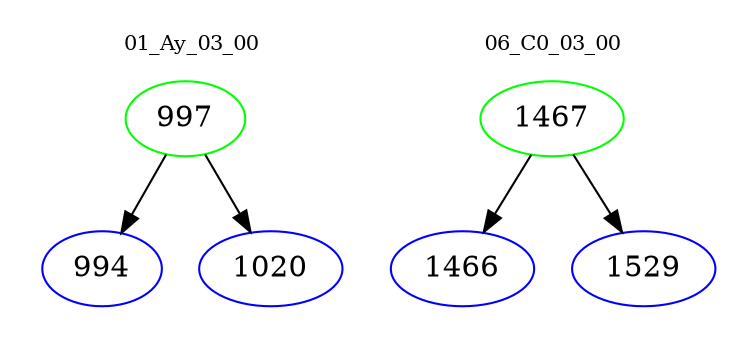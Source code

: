 digraph{
subgraph cluster_0 {
color = white
label = "01_Ay_03_00";
fontsize=10;
T0_997 [label="997", color="green"]
T0_997 -> T0_994 [color="black"]
T0_994 [label="994", color="blue"]
T0_997 -> T0_1020 [color="black"]
T0_1020 [label="1020", color="blue"]
}
subgraph cluster_1 {
color = white
label = "06_C0_03_00";
fontsize=10;
T1_1467 [label="1467", color="green"]
T1_1467 -> T1_1466 [color="black"]
T1_1466 [label="1466", color="blue"]
T1_1467 -> T1_1529 [color="black"]
T1_1529 [label="1529", color="blue"]
}
}
